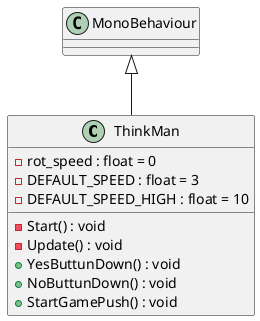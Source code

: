 @startuml
class ThinkMan {
    - rot_speed : float = 0
    - DEFAULT_SPEED : float = 3
    - DEFAULT_SPEED_HIGH : float = 10
    - Start() : void
    - Update() : void
    + YesButtunDown() : void
    + NoButtunDown() : void
    + StartGamePush() : void
}
MonoBehaviour <|-- ThinkMan
@enduml
